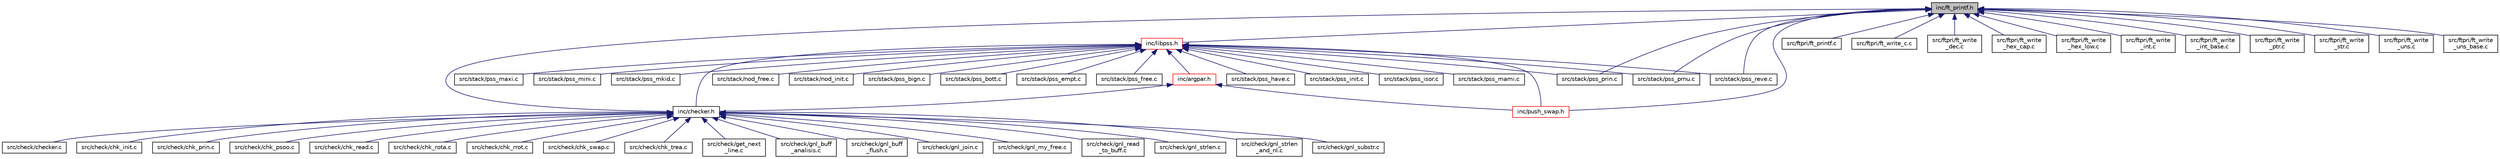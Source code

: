 digraph "inc/ft_printf.h"
{
 // LATEX_PDF_SIZE
  edge [fontname="Helvetica",fontsize="10",labelfontname="Helvetica",labelfontsize="10"];
  node [fontname="Helvetica",fontsize="10",shape=record];
  Node1 [label="inc/ft_printf.h",height=0.2,width=0.4,color="black", fillcolor="grey75", style="filled", fontcolor="black",tooltip=" "];
  Node1 -> Node2 [dir="back",color="midnightblue",fontsize="10",style="solid",fontname="Helvetica"];
  Node2 [label="inc/checker.h",height=0.2,width=0.4,color="black", fillcolor="white", style="filled",URL="$d4/ddc/checker_8h.html",tooltip=" "];
  Node2 -> Node3 [dir="back",color="midnightblue",fontsize="10",style="solid",fontname="Helvetica"];
  Node3 [label="src/check/checker.c",height=0.2,width=0.4,color="black", fillcolor="white", style="filled",URL="$d1/dbc/checker_8c.html",tooltip=" "];
  Node2 -> Node4 [dir="back",color="midnightblue",fontsize="10",style="solid",fontname="Helvetica"];
  Node4 [label="src/check/chk_init.c",height=0.2,width=0.4,color="black", fillcolor="white", style="filled",URL="$dc/d77/chk__init_8c.html",tooltip=" "];
  Node2 -> Node5 [dir="back",color="midnightblue",fontsize="10",style="solid",fontname="Helvetica"];
  Node5 [label="src/check/chk_prin.c",height=0.2,width=0.4,color="black", fillcolor="white", style="filled",URL="$d0/d7a/chk__prin_8c.html",tooltip=" "];
  Node2 -> Node6 [dir="back",color="midnightblue",fontsize="10",style="solid",fontname="Helvetica"];
  Node6 [label="src/check/chk_psoo.c",height=0.2,width=0.4,color="black", fillcolor="white", style="filled",URL="$da/d9b/chk__psoo_8c.html",tooltip=" "];
  Node2 -> Node7 [dir="back",color="midnightblue",fontsize="10",style="solid",fontname="Helvetica"];
  Node7 [label="src/check/chk_read.c",height=0.2,width=0.4,color="black", fillcolor="white", style="filled",URL="$db/dfd/chk__read_8c.html",tooltip=" "];
  Node2 -> Node8 [dir="back",color="midnightblue",fontsize="10",style="solid",fontname="Helvetica"];
  Node8 [label="src/check/chk_rota.c",height=0.2,width=0.4,color="black", fillcolor="white", style="filled",URL="$d1/dd8/chk__rota_8c.html",tooltip=" "];
  Node2 -> Node9 [dir="back",color="midnightblue",fontsize="10",style="solid",fontname="Helvetica"];
  Node9 [label="src/check/chk_rrot.c",height=0.2,width=0.4,color="black", fillcolor="white", style="filled",URL="$d2/d94/chk__rrot_8c.html",tooltip=" "];
  Node2 -> Node10 [dir="back",color="midnightblue",fontsize="10",style="solid",fontname="Helvetica"];
  Node10 [label="src/check/chk_swap.c",height=0.2,width=0.4,color="black", fillcolor="white", style="filled",URL="$dc/dca/chk__swap_8c.html",tooltip=" "];
  Node2 -> Node11 [dir="back",color="midnightblue",fontsize="10",style="solid",fontname="Helvetica"];
  Node11 [label="src/check/chk_trea.c",height=0.2,width=0.4,color="black", fillcolor="white", style="filled",URL="$d0/ddc/chk__trea_8c.html",tooltip=" "];
  Node2 -> Node12 [dir="back",color="midnightblue",fontsize="10",style="solid",fontname="Helvetica"];
  Node12 [label="src/check/get_next\l_line.c",height=0.2,width=0.4,color="black", fillcolor="white", style="filled",URL="$db/d44/get__next__line_8c.html",tooltip=" "];
  Node2 -> Node13 [dir="back",color="midnightblue",fontsize="10",style="solid",fontname="Helvetica"];
  Node13 [label="src/check/gnl_buff\l_analisis.c",height=0.2,width=0.4,color="black", fillcolor="white", style="filled",URL="$d8/d64/gnl__buff__analisis_8c.html",tooltip=" "];
  Node2 -> Node14 [dir="back",color="midnightblue",fontsize="10",style="solid",fontname="Helvetica"];
  Node14 [label="src/check/gnl_buff\l_flush.c",height=0.2,width=0.4,color="black", fillcolor="white", style="filled",URL="$db/da0/gnl__buff__flush_8c.html",tooltip=" "];
  Node2 -> Node15 [dir="back",color="midnightblue",fontsize="10",style="solid",fontname="Helvetica"];
  Node15 [label="src/check/gnl_join.c",height=0.2,width=0.4,color="black", fillcolor="white", style="filled",URL="$de/d0b/gnl__join_8c.html",tooltip=" "];
  Node2 -> Node16 [dir="back",color="midnightblue",fontsize="10",style="solid",fontname="Helvetica"];
  Node16 [label="src/check/gnl_my_free.c",height=0.2,width=0.4,color="black", fillcolor="white", style="filled",URL="$df/d78/gnl__my__free_8c.html",tooltip=" "];
  Node2 -> Node17 [dir="back",color="midnightblue",fontsize="10",style="solid",fontname="Helvetica"];
  Node17 [label="src/check/gnl_read\l_to_buff.c",height=0.2,width=0.4,color="black", fillcolor="white", style="filled",URL="$d9/d43/gnl__read__to__buff_8c.html",tooltip=" "];
  Node2 -> Node18 [dir="back",color="midnightblue",fontsize="10",style="solid",fontname="Helvetica"];
  Node18 [label="src/check/gnl_strlen.c",height=0.2,width=0.4,color="black", fillcolor="white", style="filled",URL="$d9/d3e/gnl__strlen_8c.html",tooltip=" "];
  Node2 -> Node19 [dir="back",color="midnightblue",fontsize="10",style="solid",fontname="Helvetica"];
  Node19 [label="src/check/gnl_strlen\l_and_nl.c",height=0.2,width=0.4,color="black", fillcolor="white", style="filled",URL="$d1/d9b/gnl__strlen__and__nl_8c.html",tooltip=" "];
  Node2 -> Node20 [dir="back",color="midnightblue",fontsize="10",style="solid",fontname="Helvetica"];
  Node20 [label="src/check/gnl_substr.c",height=0.2,width=0.4,color="black", fillcolor="white", style="filled",URL="$d5/d56/gnl__substr_8c.html",tooltip=" "];
  Node1 -> Node21 [dir="back",color="midnightblue",fontsize="10",style="solid",fontname="Helvetica"];
  Node21 [label="inc/libpss.h",height=0.2,width=0.4,color="red", fillcolor="white", style="filled",URL="$dc/dfd/libpss_8h.html",tooltip=" "];
  Node21 -> Node22 [dir="back",color="midnightblue",fontsize="10",style="solid",fontname="Helvetica"];
  Node22 [label="inc/argpar.h",height=0.2,width=0.4,color="red", fillcolor="white", style="filled",URL="$d7/db5/argpar_8h.html",tooltip=" "];
  Node22 -> Node2 [dir="back",color="midnightblue",fontsize="10",style="solid",fontname="Helvetica"];
  Node22 -> Node23 [dir="back",color="midnightblue",fontsize="10",style="solid",fontname="Helvetica"];
  Node23 [label="inc/push_swap.h",height=0.2,width=0.4,color="red", fillcolor="white", style="filled",URL="$de/d06/push__swap_8h.html",tooltip=" "];
  Node21 -> Node2 [dir="back",color="midnightblue",fontsize="10",style="solid",fontname="Helvetica"];
  Node21 -> Node23 [dir="back",color="midnightblue",fontsize="10",style="solid",fontname="Helvetica"];
  Node21 -> Node39 [dir="back",color="midnightblue",fontsize="10",style="solid",fontname="Helvetica"];
  Node39 [label="src/stack/nod_free.c",height=0.2,width=0.4,color="black", fillcolor="white", style="filled",URL="$d0/d53/nod__free_8c.html",tooltip=" "];
  Node21 -> Node40 [dir="back",color="midnightblue",fontsize="10",style="solid",fontname="Helvetica"];
  Node40 [label="src/stack/nod_init.c",height=0.2,width=0.4,color="black", fillcolor="white", style="filled",URL="$da/da7/nod__init_8c.html",tooltip=" "];
  Node21 -> Node41 [dir="back",color="midnightblue",fontsize="10",style="solid",fontname="Helvetica"];
  Node41 [label="src/stack/pss_bign.c",height=0.2,width=0.4,color="black", fillcolor="white", style="filled",URL="$d8/df8/pss__bign_8c.html",tooltip=" "];
  Node21 -> Node42 [dir="back",color="midnightblue",fontsize="10",style="solid",fontname="Helvetica"];
  Node42 [label="src/stack/pss_bott.c",height=0.2,width=0.4,color="black", fillcolor="white", style="filled",URL="$d0/df2/pss__bott_8c.html",tooltip=" "];
  Node21 -> Node43 [dir="back",color="midnightblue",fontsize="10",style="solid",fontname="Helvetica"];
  Node43 [label="src/stack/pss_empt.c",height=0.2,width=0.4,color="black", fillcolor="white", style="filled",URL="$d3/de6/pss__empt_8c.html",tooltip=" "];
  Node21 -> Node44 [dir="back",color="midnightblue",fontsize="10",style="solid",fontname="Helvetica"];
  Node44 [label="src/stack/pss_free.c",height=0.2,width=0.4,color="black", fillcolor="white", style="filled",URL="$d4/dbd/pss__free_8c.html",tooltip=" "];
  Node21 -> Node45 [dir="back",color="midnightblue",fontsize="10",style="solid",fontname="Helvetica"];
  Node45 [label="src/stack/pss_have.c",height=0.2,width=0.4,color="black", fillcolor="white", style="filled",URL="$d3/d4c/pss__have_8c.html",tooltip=" "];
  Node21 -> Node46 [dir="back",color="midnightblue",fontsize="10",style="solid",fontname="Helvetica"];
  Node46 [label="src/stack/pss_init.c",height=0.2,width=0.4,color="black", fillcolor="white", style="filled",URL="$da/ddb/pss__init_8c.html",tooltip=" "];
  Node21 -> Node47 [dir="back",color="midnightblue",fontsize="10",style="solid",fontname="Helvetica"];
  Node47 [label="src/stack/pss_isor.c",height=0.2,width=0.4,color="black", fillcolor="white", style="filled",URL="$dc/dd9/pss__isor_8c.html",tooltip=" "];
  Node21 -> Node48 [dir="back",color="midnightblue",fontsize="10",style="solid",fontname="Helvetica"];
  Node48 [label="src/stack/pss_mami.c",height=0.2,width=0.4,color="black", fillcolor="white", style="filled",URL="$d2/de1/pss__mami_8c.html",tooltip=" "];
  Node21 -> Node49 [dir="back",color="midnightblue",fontsize="10",style="solid",fontname="Helvetica"];
  Node49 [label="src/stack/pss_maxi.c",height=0.2,width=0.4,color="black", fillcolor="white", style="filled",URL="$de/d5d/pss__maxi_8c.html",tooltip=" "];
  Node21 -> Node50 [dir="back",color="midnightblue",fontsize="10",style="solid",fontname="Helvetica"];
  Node50 [label="src/stack/pss_mini.c",height=0.2,width=0.4,color="black", fillcolor="white", style="filled",URL="$dd/ddc/pss__mini_8c.html",tooltip=" "];
  Node21 -> Node51 [dir="back",color="midnightblue",fontsize="10",style="solid",fontname="Helvetica"];
  Node51 [label="src/stack/pss_mkid.c",height=0.2,width=0.4,color="black", fillcolor="white", style="filled",URL="$de/dcf/pss__mkid_8c.html",tooltip=" "];
  Node21 -> Node60 [dir="back",color="midnightblue",fontsize="10",style="solid",fontname="Helvetica"];
  Node60 [label="src/stack/pss_prin.c",height=0.2,width=0.4,color="black", fillcolor="white", style="filled",URL="$d9/dae/pss__prin_8c.html",tooltip=" "];
  Node21 -> Node61 [dir="back",color="midnightblue",fontsize="10",style="solid",fontname="Helvetica"];
  Node61 [label="src/stack/pss_prnu.c",height=0.2,width=0.4,color="black", fillcolor="white", style="filled",URL="$d4/d98/pss__prnu_8c.html",tooltip=" "];
  Node21 -> Node64 [dir="back",color="midnightblue",fontsize="10",style="solid",fontname="Helvetica"];
  Node64 [label="src/stack/pss_reve.c",height=0.2,width=0.4,color="black", fillcolor="white", style="filled",URL="$d7/dc0/pss__reve_8c.html",tooltip=" "];
  Node1 -> Node23 [dir="back",color="midnightblue",fontsize="10",style="solid",fontname="Helvetica"];
  Node1 -> Node74 [dir="back",color="midnightblue",fontsize="10",style="solid",fontname="Helvetica"];
  Node74 [label="src/ftpri/ft_printf.c",height=0.2,width=0.4,color="black", fillcolor="white", style="filled",URL="$d6/d74/ft__printf_8c.html",tooltip=" "];
  Node1 -> Node75 [dir="back",color="midnightblue",fontsize="10",style="solid",fontname="Helvetica"];
  Node75 [label="src/ftpri/ft_write_c.c",height=0.2,width=0.4,color="black", fillcolor="white", style="filled",URL="$d2/dea/ft__write__c_8c.html",tooltip=" "];
  Node1 -> Node76 [dir="back",color="midnightblue",fontsize="10",style="solid",fontname="Helvetica"];
  Node76 [label="src/ftpri/ft_write\l_dec.c",height=0.2,width=0.4,color="black", fillcolor="white", style="filled",URL="$dc/dec/ft__write__dec_8c.html",tooltip=" "];
  Node1 -> Node77 [dir="back",color="midnightblue",fontsize="10",style="solid",fontname="Helvetica"];
  Node77 [label="src/ftpri/ft_write\l_hex_cap.c",height=0.2,width=0.4,color="black", fillcolor="white", style="filled",URL="$dc/d85/ft__write__hex__cap_8c.html",tooltip=" "];
  Node1 -> Node78 [dir="back",color="midnightblue",fontsize="10",style="solid",fontname="Helvetica"];
  Node78 [label="src/ftpri/ft_write\l_hex_low.c",height=0.2,width=0.4,color="black", fillcolor="white", style="filled",URL="$d2/d2d/ft__write__hex__low_8c.html",tooltip=" "];
  Node1 -> Node79 [dir="back",color="midnightblue",fontsize="10",style="solid",fontname="Helvetica"];
  Node79 [label="src/ftpri/ft_write\l_int.c",height=0.2,width=0.4,color="black", fillcolor="white", style="filled",URL="$dd/d31/ft__write__int_8c.html",tooltip=" "];
  Node1 -> Node80 [dir="back",color="midnightblue",fontsize="10",style="solid",fontname="Helvetica"];
  Node80 [label="src/ftpri/ft_write\l_int_base.c",height=0.2,width=0.4,color="black", fillcolor="white", style="filled",URL="$db/da8/ft__write__int__base_8c.html",tooltip=" "];
  Node1 -> Node81 [dir="back",color="midnightblue",fontsize="10",style="solid",fontname="Helvetica"];
  Node81 [label="src/ftpri/ft_write\l_ptr.c",height=0.2,width=0.4,color="black", fillcolor="white", style="filled",URL="$d4/d2c/ft__write__ptr_8c.html",tooltip=" "];
  Node1 -> Node82 [dir="back",color="midnightblue",fontsize="10",style="solid",fontname="Helvetica"];
  Node82 [label="src/ftpri/ft_write\l_str.c",height=0.2,width=0.4,color="black", fillcolor="white", style="filled",URL="$de/d6b/ft__write__str_8c.html",tooltip=" "];
  Node1 -> Node83 [dir="back",color="midnightblue",fontsize="10",style="solid",fontname="Helvetica"];
  Node83 [label="src/ftpri/ft_write\l_uns.c",height=0.2,width=0.4,color="black", fillcolor="white", style="filled",URL="$d8/d4f/ft__write__uns_8c.html",tooltip=" "];
  Node1 -> Node84 [dir="back",color="midnightblue",fontsize="10",style="solid",fontname="Helvetica"];
  Node84 [label="src/ftpri/ft_write\l_uns_base.c",height=0.2,width=0.4,color="black", fillcolor="white", style="filled",URL="$d2/d59/ft__write__uns__base_8c.html",tooltip=" "];
  Node1 -> Node60 [dir="back",color="midnightblue",fontsize="10",style="solid",fontname="Helvetica"];
  Node1 -> Node61 [dir="back",color="midnightblue",fontsize="10",style="solid",fontname="Helvetica"];
  Node1 -> Node64 [dir="back",color="midnightblue",fontsize="10",style="solid",fontname="Helvetica"];
}
